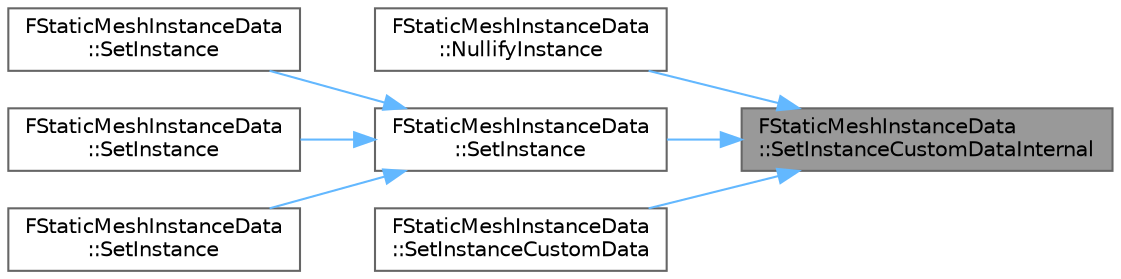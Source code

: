 digraph "FStaticMeshInstanceData::SetInstanceCustomDataInternal"
{
 // INTERACTIVE_SVG=YES
 // LATEX_PDF_SIZE
  bgcolor="transparent";
  edge [fontname=Helvetica,fontsize=10,labelfontname=Helvetica,labelfontsize=10];
  node [fontname=Helvetica,fontsize=10,shape=box,height=0.2,width=0.4];
  rankdir="RL";
  Node1 [id="Node000001",label="FStaticMeshInstanceData\l::SetInstanceCustomDataInternal",height=0.2,width=0.4,color="gray40", fillcolor="grey60", style="filled", fontcolor="black",tooltip=" "];
  Node1 -> Node2 [id="edge1_Node000001_Node000002",dir="back",color="steelblue1",style="solid",tooltip=" "];
  Node2 [id="Node000002",label="FStaticMeshInstanceData\l::NullifyInstance",height=0.2,width=0.4,color="grey40", fillcolor="white", style="filled",URL="$d7/dfa/classFStaticMeshInstanceData.html#a3e07d7fa3801d9dc1130f8d36db63346",tooltip=" "];
  Node1 -> Node3 [id="edge2_Node000001_Node000003",dir="back",color="steelblue1",style="solid",tooltip=" "];
  Node3 [id="Node000003",label="FStaticMeshInstanceData\l::SetInstance",height=0.2,width=0.4,color="grey40", fillcolor="white", style="filled",URL="$d7/dfa/classFStaticMeshInstanceData.html#a9015f89e1560aa91c108847b81951615",tooltip=" "];
  Node3 -> Node4 [id="edge3_Node000003_Node000004",dir="back",color="steelblue1",style="solid",tooltip=" "];
  Node4 [id="Node000004",label="FStaticMeshInstanceData\l::SetInstance",height=0.2,width=0.4,color="grey40", fillcolor="white", style="filled",URL="$d7/dfa/classFStaticMeshInstanceData.html#a1818141d424a6c1951d804b38412a821",tooltip=" "];
  Node3 -> Node5 [id="edge4_Node000003_Node000005",dir="back",color="steelblue1",style="solid",tooltip=" "];
  Node5 [id="Node000005",label="FStaticMeshInstanceData\l::SetInstance",height=0.2,width=0.4,color="grey40", fillcolor="white", style="filled",URL="$d7/dfa/classFStaticMeshInstanceData.html#a5906c4b5a3becffb34395c9019ace7cb",tooltip=" "];
  Node3 -> Node6 [id="edge5_Node000003_Node000006",dir="back",color="steelblue1",style="solid",tooltip=" "];
  Node6 [id="Node000006",label="FStaticMeshInstanceData\l::SetInstance",height=0.2,width=0.4,color="grey40", fillcolor="white", style="filled",URL="$d7/dfa/classFStaticMeshInstanceData.html#aea5caa0c2dcc9567be714ea0765c0837",tooltip=" "];
  Node1 -> Node7 [id="edge6_Node000001_Node000007",dir="back",color="steelblue1",style="solid",tooltip=" "];
  Node7 [id="Node000007",label="FStaticMeshInstanceData\l::SetInstanceCustomData",height=0.2,width=0.4,color="grey40", fillcolor="white", style="filled",URL="$d7/dfa/classFStaticMeshInstanceData.html#a29f6ce6d04bc519d35f77a770ca9894a",tooltip=" "];
}
